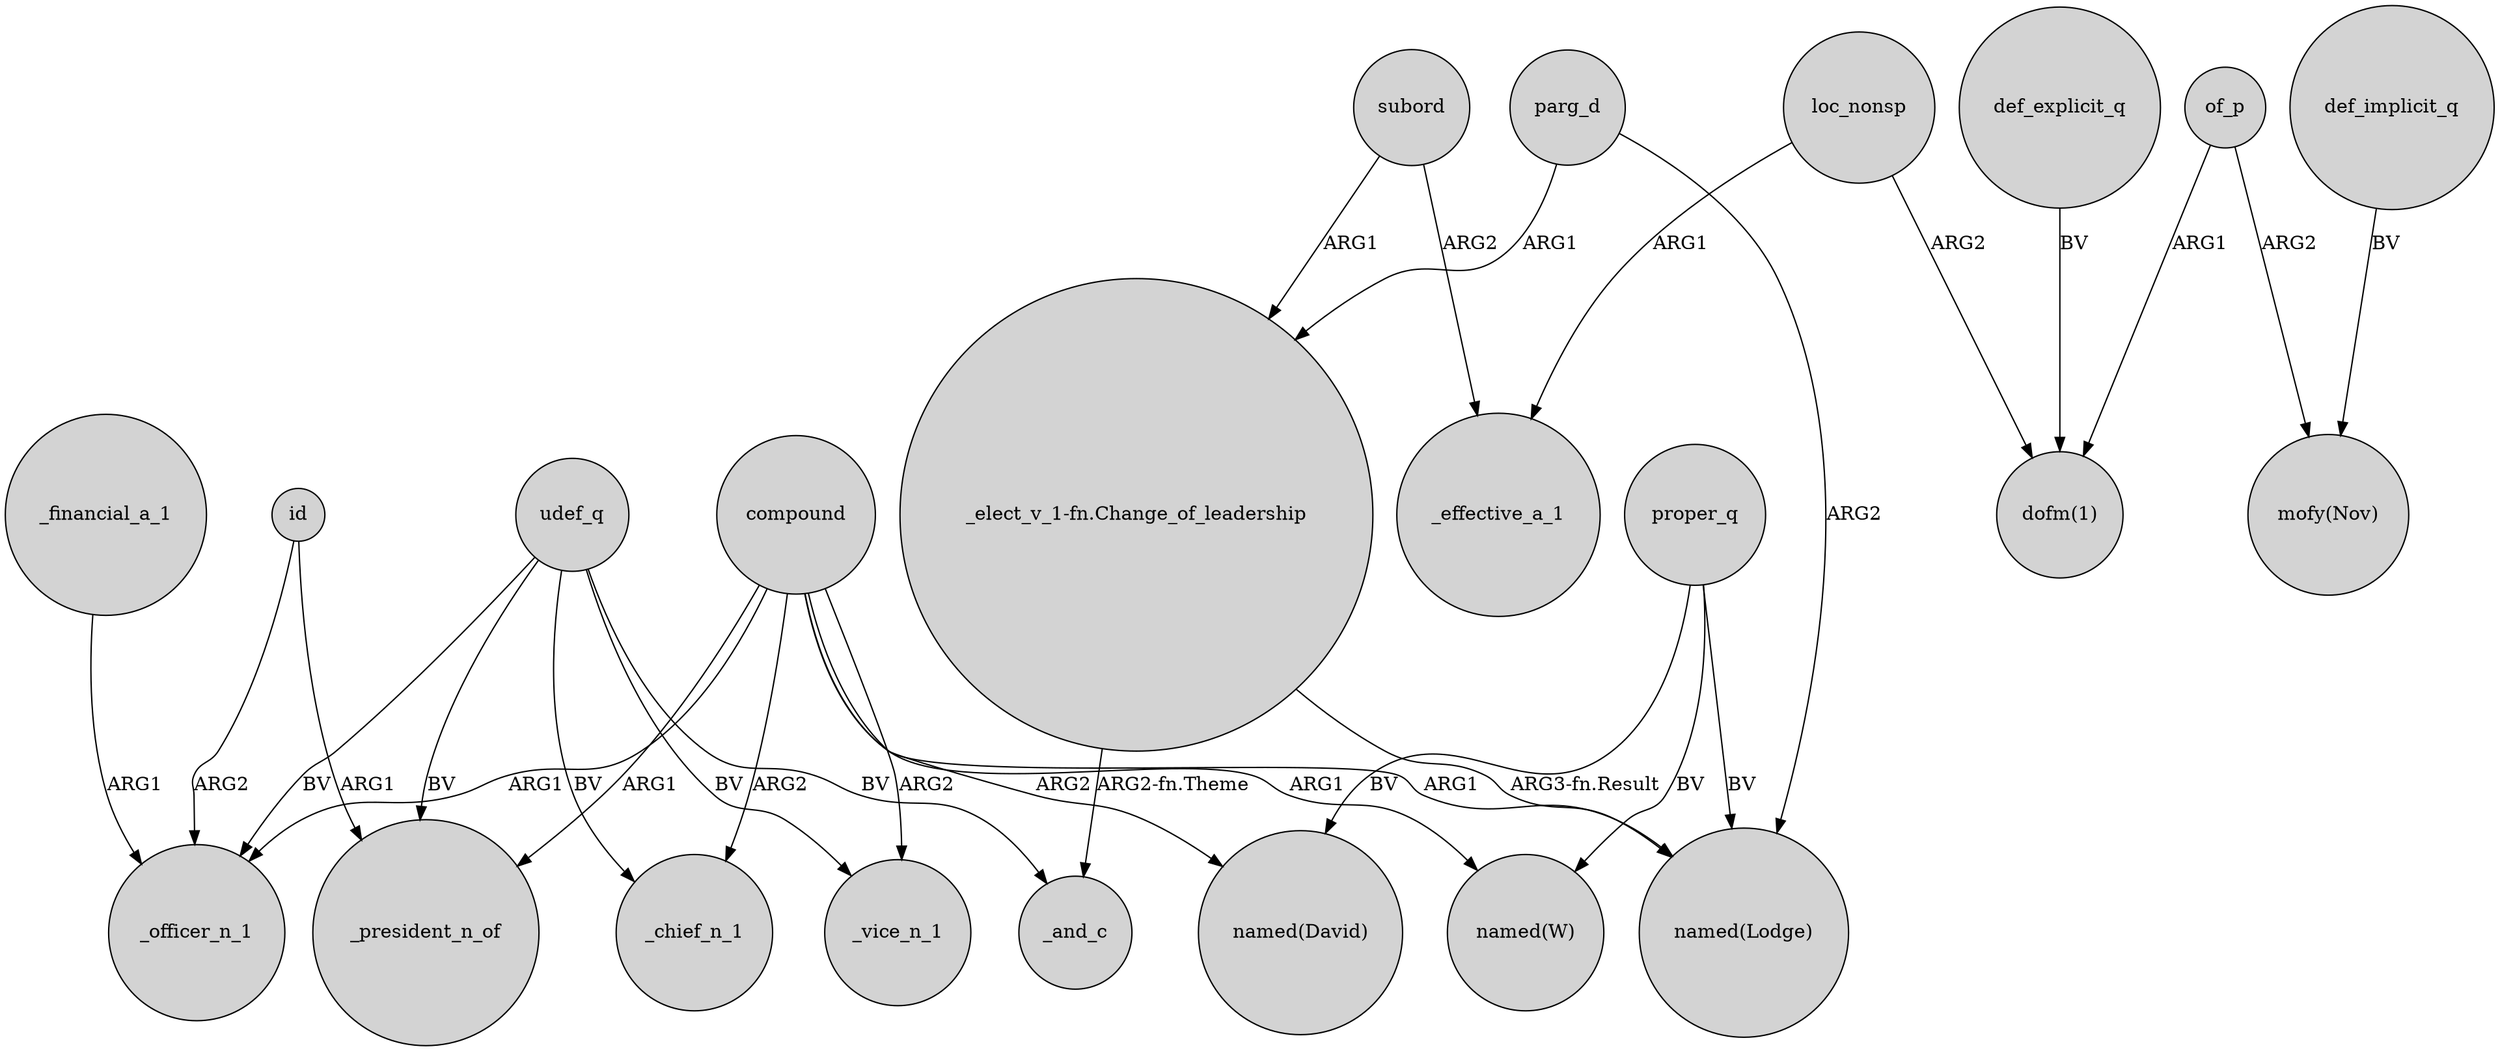 digraph {
	node [shape=circle style=filled]
	compound -> _vice_n_1 [label=ARG2]
	subord -> _effective_a_1 [label=ARG2]
	proper_q -> "named(W)" [label=BV]
	"_elect_v_1-fn.Change_of_leadership" -> "named(Lodge)" [label="ARG3-fn.Result"]
	loc_nonsp -> "dofm(1)" [label=ARG2]
	proper_q -> "named(Lodge)" [label=BV]
	id -> _president_n_of [label=ARG1]
	parg_d -> "_elect_v_1-fn.Change_of_leadership" [label=ARG1]
	udef_q -> _vice_n_1 [label=BV]
	compound -> _chief_n_1 [label=ARG2]
	compound -> _officer_n_1 [label=ARG1]
	"_elect_v_1-fn.Change_of_leadership" -> _and_c [label="ARG2-fn.Theme"]
	compound -> _president_n_of [label=ARG1]
	compound -> "named(W)" [label=ARG1]
	udef_q -> _president_n_of [label=BV]
	id -> _officer_n_1 [label=ARG2]
	udef_q -> _chief_n_1 [label=BV]
	compound -> "named(David)" [label=ARG2]
	udef_q -> _officer_n_1 [label=BV]
	def_explicit_q -> "dofm(1)" [label=BV]
	subord -> "_elect_v_1-fn.Change_of_leadership" [label=ARG1]
	of_p -> "mofy(Nov)" [label=ARG2]
	compound -> "named(Lodge)" [label=ARG1]
	def_implicit_q -> "mofy(Nov)" [label=BV]
	parg_d -> "named(Lodge)" [label=ARG2]
	proper_q -> "named(David)" [label=BV]
	udef_q -> _and_c [label=BV]
	_financial_a_1 -> _officer_n_1 [label=ARG1]
	loc_nonsp -> _effective_a_1 [label=ARG1]
	of_p -> "dofm(1)" [label=ARG1]
}
